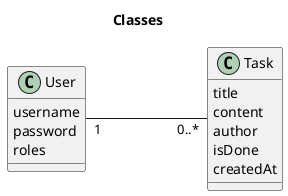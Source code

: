 @startuml
left to right direction
title Classes

class User {
  username
  password
  roles
}

class Task {
    title
    content
    author
    isDone
    createdAt
}

User "1" --- "0..*" Task

@enduml